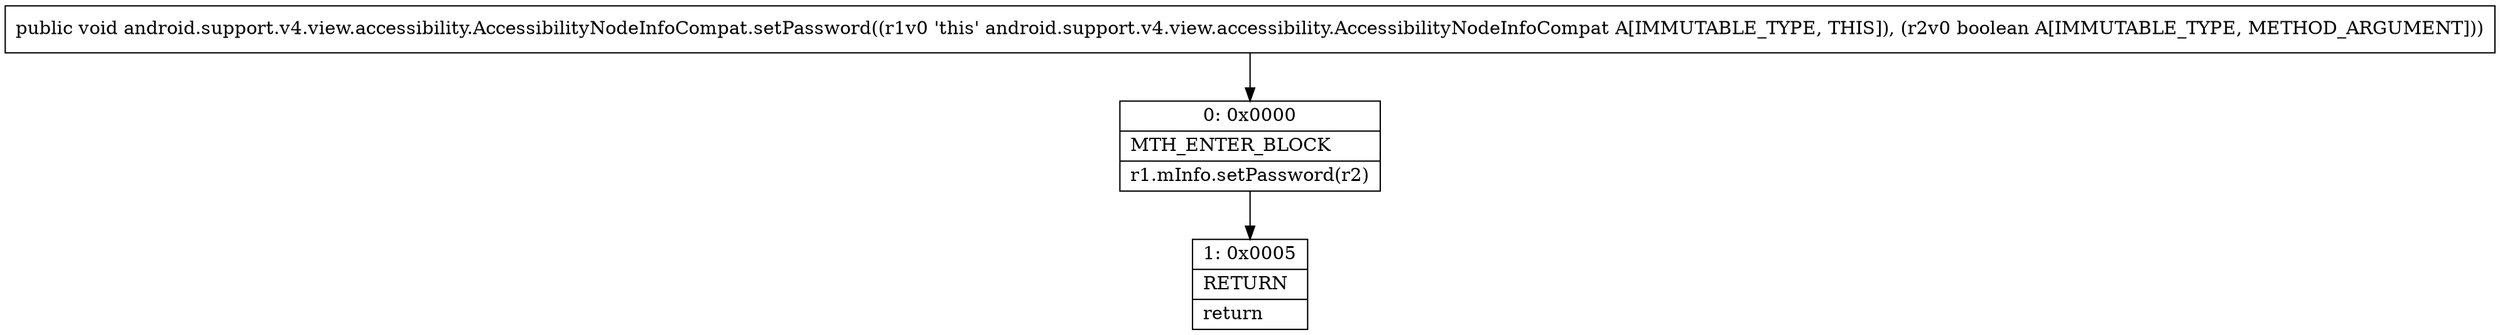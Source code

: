 digraph "CFG forandroid.support.v4.view.accessibility.AccessibilityNodeInfoCompat.setPassword(Z)V" {
Node_0 [shape=record,label="{0\:\ 0x0000|MTH_ENTER_BLOCK\l|r1.mInfo.setPassword(r2)\l}"];
Node_1 [shape=record,label="{1\:\ 0x0005|RETURN\l|return\l}"];
MethodNode[shape=record,label="{public void android.support.v4.view.accessibility.AccessibilityNodeInfoCompat.setPassword((r1v0 'this' android.support.v4.view.accessibility.AccessibilityNodeInfoCompat A[IMMUTABLE_TYPE, THIS]), (r2v0 boolean A[IMMUTABLE_TYPE, METHOD_ARGUMENT])) }"];
MethodNode -> Node_0;
Node_0 -> Node_1;
}

